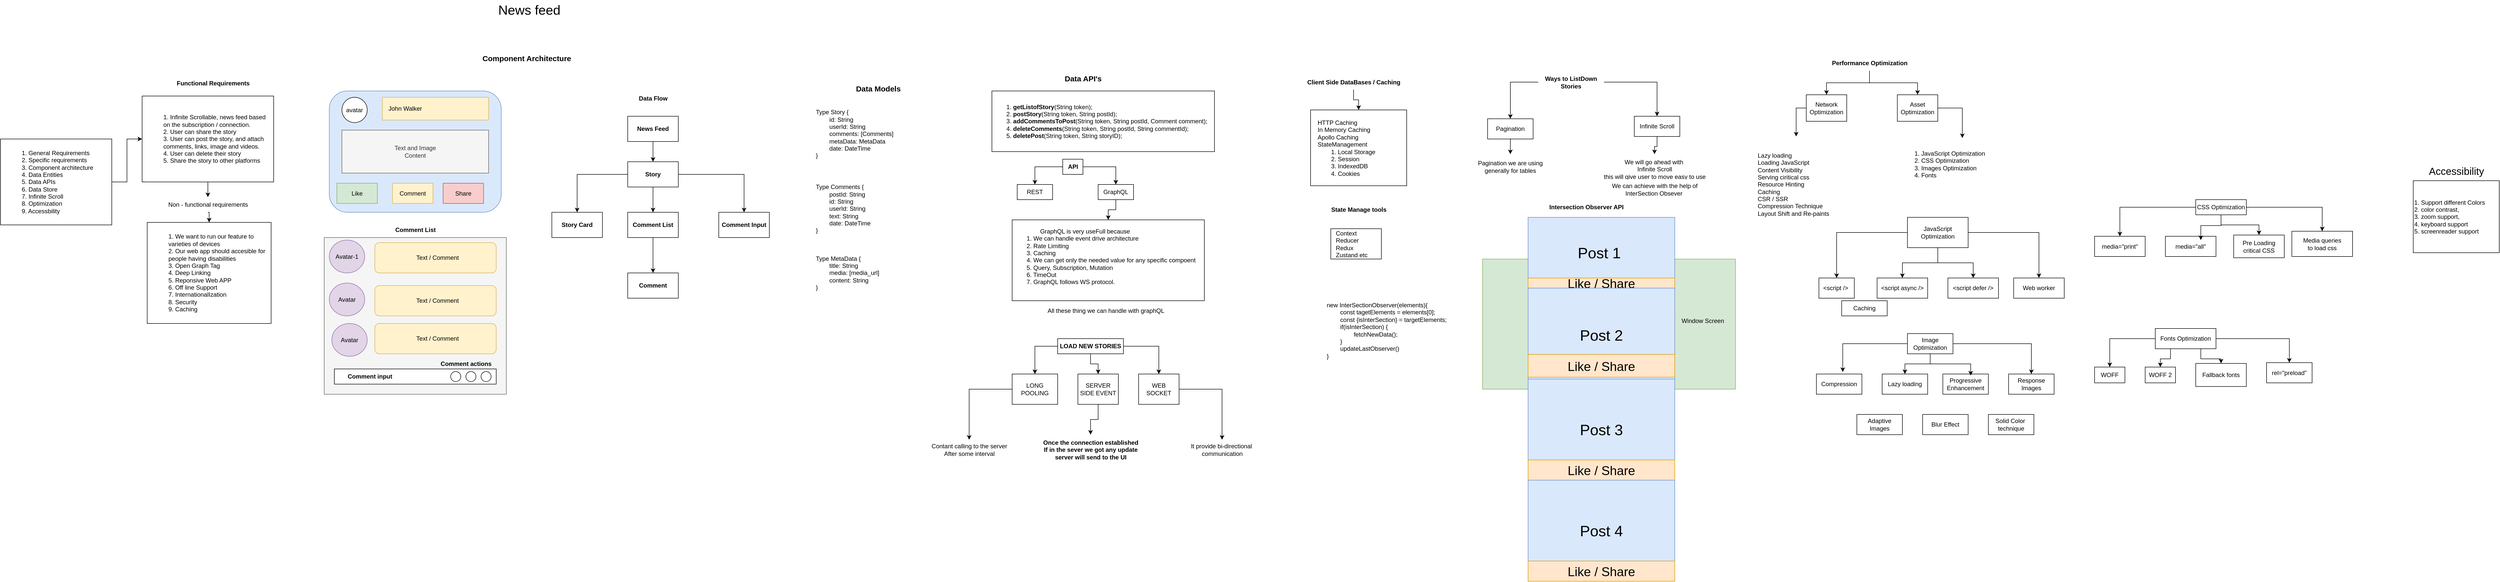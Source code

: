 <mxfile version="26.0.16">
  <diagram name="Page-1" id="7znSlUF-rKm3NwCapoyL">
    <mxGraphModel dx="2170" dy="1396" grid="1" gridSize="10" guides="1" tooltips="1" connect="1" arrows="1" fold="1" page="1" pageScale="1" pageWidth="850" pageHeight="1100" math="0" shadow="0">
      <root>
        <mxCell id="0" />
        <mxCell id="1" parent="0" />
        <mxCell id="zerenaBr5MuE9G5FP-Lp-60" style="edgeStyle=orthogonalEdgeStyle;rounded=0;orthogonalLoop=1;jettySize=auto;html=1;exitX=1;exitY=0.5;exitDx=0;exitDy=0;entryX=0;entryY=0.5;entryDx=0;entryDy=0;" parent="1" source="zerenaBr5MuE9G5FP-Lp-58" target="zerenaBr5MuE9G5FP-Lp-59" edge="1">
          <mxGeometry relative="1" as="geometry" />
        </mxCell>
        <mxCell id="zerenaBr5MuE9G5FP-Lp-58" value="1. General Requirements&lt;div&gt;2. Specific requirements&lt;/div&gt;&lt;div&gt;3. Component architecture&lt;/div&gt;&lt;div&gt;4. Data Entities&lt;/div&gt;&lt;div&gt;5. Data APIs&lt;/div&gt;&lt;div&gt;6. Data Store&lt;/div&gt;&lt;div&gt;7. Infinite Scroll&lt;/div&gt;&lt;div&gt;8. Optimization&lt;/div&gt;&lt;div&gt;9. Accessbility&lt;/div&gt;" style="whiteSpace=wrap;html=1;align=left;spacingLeft=40;" parent="1" vertex="1">
          <mxGeometry x="160" y="285" width="220" height="170" as="geometry" />
        </mxCell>
        <mxCell id="zerenaBr5MuE9G5FP-Lp-68" style="edgeStyle=orthogonalEdgeStyle;rounded=0;orthogonalLoop=1;jettySize=auto;html=1;exitX=0.5;exitY=1;exitDx=0;exitDy=0;entryX=0.5;entryY=0;entryDx=0;entryDy=0;" parent="1" source="zerenaBr5MuE9G5FP-Lp-66" target="zerenaBr5MuE9G5FP-Lp-67" edge="1">
          <mxGeometry relative="1" as="geometry" />
        </mxCell>
        <mxCell id="zerenaBr5MuE9G5FP-Lp-59" value="1. Infinite Scrollable, news feed based on the subscription / connection.&lt;div&gt;2. User can share the story&lt;/div&gt;&lt;div&gt;3. User can post the story, and attach comments, links, image and videos.&lt;/div&gt;&lt;div&gt;4. User can delete their story&amp;nbsp;&lt;/div&gt;&lt;div&gt;5. Share the story to other platforms&lt;/div&gt;" style="whiteSpace=wrap;html=1;align=left;spacingLeft=40;" parent="1" vertex="1">
          <mxGeometry x="440" y="200" width="260" height="170" as="geometry" />
        </mxCell>
        <mxCell id="zerenaBr5MuE9G5FP-Lp-65" value="&lt;b&gt;Functional Requirements&lt;/b&gt;" style="text;html=1;align=center;verticalAlign=middle;resizable=0;points=[];autosize=1;strokeColor=none;fillColor=none;strokeWidth=1;" parent="1" vertex="1">
          <mxGeometry x="495" y="160" width="170" height="30" as="geometry" />
        </mxCell>
        <mxCell id="zerenaBr5MuE9G5FP-Lp-67" value="1. We want to run our feature to varieties of devices&lt;div&gt;2. Our web app should accesible for people having disabilities&lt;/div&gt;&lt;div&gt;3. Open Graph Tag&lt;/div&gt;&lt;div&gt;4. Deep Linking&lt;/div&gt;&lt;div&gt;5. Reponsive Web APP&lt;/div&gt;&lt;div&gt;6. Off line Support&lt;/div&gt;&lt;div&gt;7. InternationalIzation&lt;/div&gt;&lt;div&gt;8. Security&lt;/div&gt;&lt;div&gt;9. Caching&lt;/div&gt;" style="whiteSpace=wrap;html=1;align=left;spacingLeft=40;" parent="1" vertex="1">
          <mxGeometry x="450" y="450" width="245" height="200" as="geometry" />
        </mxCell>
        <mxCell id="zerenaBr5MuE9G5FP-Lp-69" value="" style="edgeStyle=orthogonalEdgeStyle;rounded=0;orthogonalLoop=1;jettySize=auto;html=1;exitX=0.5;exitY=1;exitDx=0;exitDy=0;entryX=0.5;entryY=0;entryDx=0;entryDy=0;" parent="1" source="zerenaBr5MuE9G5FP-Lp-59" target="zerenaBr5MuE9G5FP-Lp-66" edge="1">
          <mxGeometry relative="1" as="geometry">
            <mxPoint x="570" y="370" as="sourcePoint" />
            <mxPoint x="570" y="450" as="targetPoint" />
          </mxGeometry>
        </mxCell>
        <mxCell id="zerenaBr5MuE9G5FP-Lp-66" value="Non - functional requirements" style="text;html=1;align=center;verticalAlign=middle;resizable=0;points=[];autosize=1;strokeColor=none;fillColor=none;" parent="1" vertex="1">
          <mxGeometry x="480" y="400" width="180" height="30" as="geometry" />
        </mxCell>
        <mxCell id="zerenaBr5MuE9G5FP-Lp-92" value="" style="whiteSpace=wrap;html=1;fillColor=#dae8fc;strokeColor=#6c8ebf;rounded=1;" parent="1" vertex="1">
          <mxGeometry x="810" y="190" width="340" height="240" as="geometry" />
        </mxCell>
        <mxCell id="zerenaBr5MuE9G5FP-Lp-93" value="&amp;nbsp; &amp;nbsp;John Walker" style="rounded=0;whiteSpace=wrap;html=1;align=left;fillColor=#fff2cc;strokeColor=#d6b656;" parent="1" vertex="1">
          <mxGeometry x="915" y="202.5" width="210" height="45" as="geometry" />
        </mxCell>
        <mxCell id="zerenaBr5MuE9G5FP-Lp-94" value="avatar" style="ellipse;whiteSpace=wrap;html=1;" parent="1" vertex="1">
          <mxGeometry x="835" y="202.5" width="50" height="50" as="geometry" />
        </mxCell>
        <mxCell id="zerenaBr5MuE9G5FP-Lp-95" value="Text and Image&lt;div&gt;Content&lt;/div&gt;" style="whiteSpace=wrap;html=1;fillColor=#f5f5f5;fontColor=#333333;strokeColor=#666666;" parent="1" vertex="1">
          <mxGeometry x="835" y="267.5" width="290" height="85" as="geometry" />
        </mxCell>
        <mxCell id="zerenaBr5MuE9G5FP-Lp-96" value="Like" style="whiteSpace=wrap;html=1;fillColor=#d5e8d4;strokeColor=#82b366;" parent="1" vertex="1">
          <mxGeometry x="825" y="372.5" width="80" height="40" as="geometry" />
        </mxCell>
        <mxCell id="zerenaBr5MuE9G5FP-Lp-97" value="Comment" style="whiteSpace=wrap;html=1;fillColor=#fff2cc;strokeColor=#d6b656;" parent="1" vertex="1">
          <mxGeometry x="935" y="372.5" width="80" height="40" as="geometry" />
        </mxCell>
        <mxCell id="zerenaBr5MuE9G5FP-Lp-98" value="Share" style="whiteSpace=wrap;html=1;fillColor=#f8cecc;strokeColor=#b85450;" parent="1" vertex="1">
          <mxGeometry x="1035" y="372.5" width="80" height="40" as="geometry" />
        </mxCell>
        <mxCell id="zerenaBr5MuE9G5FP-Lp-114" value="" style="whiteSpace=wrap;html=1;fillColor=#f5f5f5;fontColor=#333333;strokeColor=#666666;" parent="1" vertex="1">
          <mxGeometry x="800" y="480" width="360" height="310" as="geometry" />
        </mxCell>
        <mxCell id="zerenaBr5MuE9G5FP-Lp-115" value="&lt;span style=&quot;white-space: pre;&quot;&gt;&#x9;&lt;/span&gt;&lt;span style=&quot;white-space: pre;&quot;&gt;&#x9;&lt;/span&gt;&lt;span style=&quot;white-space: pre;&quot;&gt;&#x9;&lt;/span&gt;Text / Comment" style="whiteSpace=wrap;html=1;rounded=1;align=left;fillColor=#fff2cc;strokeColor=#d6b656;" parent="1" vertex="1">
          <mxGeometry x="900" y="490" width="240" height="60" as="geometry" />
        </mxCell>
        <mxCell id="zerenaBr5MuE9G5FP-Lp-116" value="Avatar-1" style="ellipse;whiteSpace=wrap;html=1;fillColor=#e1d5e7;strokeColor=#9673a6;" parent="1" vertex="1">
          <mxGeometry x="810" y="485" width="70" height="65" as="geometry" />
        </mxCell>
        <mxCell id="zerenaBr5MuE9G5FP-Lp-117" value="&lt;span style=&quot;white-space: pre;&quot;&gt;&#x9;&lt;/span&gt;&lt;span style=&quot;white-space: pre;&quot;&gt;&#x9;&lt;/span&gt;&lt;span style=&quot;white-space: pre;&quot;&gt;&#x9;&lt;/span&gt;Text / Comment" style="whiteSpace=wrap;html=1;rounded=1;align=left;fillColor=#fff2cc;strokeColor=#d6b656;" parent="1" vertex="1">
          <mxGeometry x="900" y="575" width="240" height="60" as="geometry" />
        </mxCell>
        <mxCell id="zerenaBr5MuE9G5FP-Lp-118" value="Avatar" style="ellipse;whiteSpace=wrap;html=1;fillColor=#e1d5e7;strokeColor=#9673a6;" parent="1" vertex="1">
          <mxGeometry x="810" y="570" width="70" height="65" as="geometry" />
        </mxCell>
        <mxCell id="zerenaBr5MuE9G5FP-Lp-119" value="&lt;span style=&quot;white-space: pre;&quot;&gt;&#x9;&lt;/span&gt;&lt;span style=&quot;white-space: pre;&quot;&gt;&#x9;&lt;/span&gt;&lt;span style=&quot;white-space: pre;&quot;&gt;&#x9;&lt;/span&gt;Text / Comment" style="whiteSpace=wrap;html=1;rounded=1;align=left;fillColor=#fff2cc;strokeColor=#d6b656;" parent="1" vertex="1">
          <mxGeometry x="900" y="650" width="240" height="60" as="geometry" />
        </mxCell>
        <mxCell id="zerenaBr5MuE9G5FP-Lp-120" value="Avatar" style="ellipse;whiteSpace=wrap;html=1;fillColor=#e1d5e7;strokeColor=#9673a6;" parent="1" vertex="1">
          <mxGeometry x="815" y="650" width="70" height="65" as="geometry" />
        </mxCell>
        <mxCell id="zerenaBr5MuE9G5FP-Lp-121" value="&lt;b&gt;Comment List&lt;/b&gt;" style="text;html=1;align=center;verticalAlign=middle;resizable=0;points=[];autosize=1;strokeColor=none;fillColor=none;" parent="1" vertex="1">
          <mxGeometry x="930" y="450" width="100" height="30" as="geometry" />
        </mxCell>
        <mxCell id="zerenaBr5MuE9G5FP-Lp-130" value="" style="whiteSpace=wrap;html=1;" parent="1" vertex="1">
          <mxGeometry x="820" y="740" width="320" height="30" as="geometry" />
        </mxCell>
        <mxCell id="zerenaBr5MuE9G5FP-Lp-131" value="&lt;b&gt;Comment input&lt;/b&gt;" style="text;html=1;align=center;verticalAlign=middle;resizable=0;points=[];autosize=1;strokeColor=none;fillColor=none;" parent="1" vertex="1">
          <mxGeometry x="835" y="740" width="110" height="30" as="geometry" />
        </mxCell>
        <mxCell id="zerenaBr5MuE9G5FP-Lp-132" value="" style="ellipse;whiteSpace=wrap;html=1;" parent="1" vertex="1">
          <mxGeometry x="1050" y="745" width="20" height="20" as="geometry" />
        </mxCell>
        <mxCell id="zerenaBr5MuE9G5FP-Lp-135" value="" style="ellipse;whiteSpace=wrap;html=1;" parent="1" vertex="1">
          <mxGeometry x="1080" y="745" width="20" height="20" as="geometry" />
        </mxCell>
        <mxCell id="zerenaBr5MuE9G5FP-Lp-136" value="" style="ellipse;whiteSpace=wrap;html=1;" parent="1" vertex="1">
          <mxGeometry x="1110" y="745" width="20" height="20" as="geometry" />
        </mxCell>
        <mxCell id="zerenaBr5MuE9G5FP-Lp-137" value="&lt;b&gt;Comment actions&lt;/b&gt;" style="text;html=1;align=center;verticalAlign=middle;resizable=0;points=[];autosize=1;strokeColor=none;fillColor=none;" parent="1" vertex="1">
          <mxGeometry x="1020" y="715" width="120" height="30" as="geometry" />
        </mxCell>
        <mxCell id="zerenaBr5MuE9G5FP-Lp-156" style="edgeStyle=orthogonalEdgeStyle;rounded=0;orthogonalLoop=1;jettySize=auto;html=1;exitX=0.5;exitY=1;exitDx=0;exitDy=0;" parent="1" source="zerenaBr5MuE9G5FP-Lp-150" target="zerenaBr5MuE9G5FP-Lp-151" edge="1">
          <mxGeometry relative="1" as="geometry" />
        </mxCell>
        <mxCell id="zerenaBr5MuE9G5FP-Lp-150" value="&lt;b&gt;News Feed&lt;/b&gt;" style="whiteSpace=wrap;html=1;" parent="1" vertex="1">
          <mxGeometry x="1400" y="240" width="100" height="50" as="geometry" />
        </mxCell>
        <mxCell id="zerenaBr5MuE9G5FP-Lp-157" style="edgeStyle=orthogonalEdgeStyle;rounded=0;orthogonalLoop=1;jettySize=auto;html=1;exitX=0.5;exitY=1;exitDx=0;exitDy=0;" parent="1" source="zerenaBr5MuE9G5FP-Lp-151" target="zerenaBr5MuE9G5FP-Lp-153" edge="1">
          <mxGeometry relative="1" as="geometry" />
        </mxCell>
        <mxCell id="zerenaBr5MuE9G5FP-Lp-159" style="edgeStyle=orthogonalEdgeStyle;rounded=0;orthogonalLoop=1;jettySize=auto;html=1;exitX=0;exitY=0.5;exitDx=0;exitDy=0;entryX=0.5;entryY=0;entryDx=0;entryDy=0;" parent="1" source="zerenaBr5MuE9G5FP-Lp-151" target="zerenaBr5MuE9G5FP-Lp-152" edge="1">
          <mxGeometry relative="1" as="geometry" />
        </mxCell>
        <mxCell id="zerenaBr5MuE9G5FP-Lp-160" style="edgeStyle=orthogonalEdgeStyle;rounded=0;orthogonalLoop=1;jettySize=auto;html=1;exitX=1;exitY=0.5;exitDx=0;exitDy=0;entryX=0.5;entryY=0;entryDx=0;entryDy=0;" parent="1" source="zerenaBr5MuE9G5FP-Lp-151" target="zerenaBr5MuE9G5FP-Lp-154" edge="1">
          <mxGeometry relative="1" as="geometry" />
        </mxCell>
        <mxCell id="zerenaBr5MuE9G5FP-Lp-151" value="&lt;b&gt;Story&lt;/b&gt;" style="whiteSpace=wrap;html=1;" parent="1" vertex="1">
          <mxGeometry x="1400" y="330" width="100" height="50" as="geometry" />
        </mxCell>
        <mxCell id="zerenaBr5MuE9G5FP-Lp-152" value="&lt;b&gt;Story Card&lt;/b&gt;" style="whiteSpace=wrap;html=1;" parent="1" vertex="1">
          <mxGeometry x="1250" y="430" width="100" height="50" as="geometry" />
        </mxCell>
        <mxCell id="zerenaBr5MuE9G5FP-Lp-158" style="edgeStyle=orthogonalEdgeStyle;rounded=0;orthogonalLoop=1;jettySize=auto;html=1;exitX=0.5;exitY=1;exitDx=0;exitDy=0;entryX=0.5;entryY=0;entryDx=0;entryDy=0;" parent="1" source="zerenaBr5MuE9G5FP-Lp-153" target="zerenaBr5MuE9G5FP-Lp-155" edge="1">
          <mxGeometry relative="1" as="geometry" />
        </mxCell>
        <mxCell id="zerenaBr5MuE9G5FP-Lp-153" value="&lt;b&gt;Comment List&lt;/b&gt;" style="whiteSpace=wrap;html=1;" parent="1" vertex="1">
          <mxGeometry x="1400" y="430" width="100" height="50" as="geometry" />
        </mxCell>
        <mxCell id="zerenaBr5MuE9G5FP-Lp-154" value="&lt;b&gt;Comment Input&lt;/b&gt;" style="whiteSpace=wrap;html=1;" parent="1" vertex="1">
          <mxGeometry x="1580" y="430" width="100" height="50" as="geometry" />
        </mxCell>
        <mxCell id="zerenaBr5MuE9G5FP-Lp-155" value="&lt;b&gt;Comment&lt;/b&gt;" style="whiteSpace=wrap;html=1;" parent="1" vertex="1">
          <mxGeometry x="1400" y="550" width="100" height="50" as="geometry" />
        </mxCell>
        <mxCell id="zerenaBr5MuE9G5FP-Lp-195" value="Type Story {&lt;div&gt;&lt;span style=&quot;white-space: pre;&quot;&gt;&#x9;&lt;/span&gt;id: String&lt;/div&gt;&lt;div&gt;&lt;span style=&quot;white-space: pre;&quot;&gt;&#x9;&lt;/span&gt;userId: String&lt;br&gt;&lt;/div&gt;&lt;div&gt;&lt;span style=&quot;white-space: pre;&quot;&gt;&#x9;&lt;/span&gt;comments: [Comments]&lt;/div&gt;&lt;div&gt;&lt;span style=&quot;white-space: pre;&quot;&gt;&#x9;&lt;/span&gt;metaData: MetaData&lt;/div&gt;&lt;div&gt;&lt;span style=&quot;white-space: pre;&quot;&gt;&#x9;&lt;/span&gt;date: DateTime&lt;br&gt;&lt;/div&gt;&lt;div&gt;}&lt;/div&gt;" style="text;html=1;align=left;verticalAlign=middle;resizable=0;points=[];autosize=1;strokeColor=none;fillColor=default;" parent="1" vertex="1">
          <mxGeometry x="1770" y="220" width="180" height="110" as="geometry" />
        </mxCell>
        <mxCell id="zerenaBr5MuE9G5FP-Lp-196" value="Type Comments {&lt;div&gt;&lt;span style=&quot;white-space: pre;&quot;&gt;&#x9;&lt;/span&gt;postId: String&lt;br&gt;&lt;div&gt;&lt;span style=&quot;white-space: pre;&quot;&gt;&#x9;&lt;/span&gt;id: String&lt;/div&gt;&lt;div&gt;&lt;span style=&quot;white-space: pre;&quot;&gt;&#x9;&lt;/span&gt;userId: String&lt;br&gt;&lt;/div&gt;&lt;div&gt;&lt;span style=&quot;white-space: pre;&quot;&gt;&#x9;&lt;/span&gt;text: String&lt;/div&gt;&lt;div&gt;&lt;span style=&quot;background-color: transparent; color: light-dark(rgb(0, 0, 0), rgb(255, 255, 255));&quot;&gt;&lt;span style=&quot;white-space: pre;&quot;&gt;&#x9;&lt;/span&gt;date: DateTime&lt;br&gt;&lt;/span&gt;&lt;/div&gt;&lt;div&gt;&lt;span style=&quot;background-color: transparent; color: light-dark(rgb(0, 0, 0), rgb(255, 255, 255));&quot;&gt;}&lt;/span&gt;&lt;/div&gt;&lt;/div&gt;" style="text;html=1;align=left;verticalAlign=middle;resizable=0;points=[];autosize=1;strokeColor=none;fillColor=default;" parent="1" vertex="1">
          <mxGeometry x="1770" y="367.5" width="130" height="110" as="geometry" />
        </mxCell>
        <mxCell id="zerenaBr5MuE9G5FP-Lp-197" value="Type MetaData {&lt;div&gt;&lt;span style=&quot;white-space: pre;&quot;&gt;&#x9;&lt;/span&gt;title: String&lt;/div&gt;&lt;div&gt;&lt;span style=&quot;white-space: pre;&quot;&gt;&#x9;&lt;/span&gt;media: [media_url]&lt;br&gt;&lt;/div&gt;&lt;div&gt;&lt;span style=&quot;white-space: pre;&quot;&gt;&#x9;&lt;/span&gt;content: String&lt;br&gt;&lt;/div&gt;&lt;div&gt;}&lt;/div&gt;" style="text;html=1;align=left;verticalAlign=middle;resizable=0;points=[];autosize=1;strokeColor=none;fillColor=default;" parent="1" vertex="1">
          <mxGeometry x="1770" y="505" width="150" height="90" as="geometry" />
        </mxCell>
        <mxCell id="zerenaBr5MuE9G5FP-Lp-203" value="&lt;b&gt;&lt;font style=&quot;font-size: 15px;&quot;&gt;Data Models&lt;/font&gt;&lt;/b&gt;" style="text;html=1;align=center;verticalAlign=middle;resizable=0;points=[];autosize=1;strokeColor=none;fillColor=none;" parent="1" vertex="1">
          <mxGeometry x="1840" y="170" width="110" height="30" as="geometry" />
        </mxCell>
        <mxCell id="zerenaBr5MuE9G5FP-Lp-204" value="&lt;b&gt;&lt;font style=&quot;font-size: 15px;&quot;&gt;Component Architecture&lt;/font&gt;&lt;/b&gt;" style="text;html=1;align=center;verticalAlign=middle;resizable=0;points=[];autosize=1;strokeColor=none;fillColor=none;" parent="1" vertex="1">
          <mxGeometry x="1100" y="110" width="200" height="30" as="geometry" />
        </mxCell>
        <mxCell id="zerenaBr5MuE9G5FP-Lp-205" value="&lt;b&gt;&lt;font style=&quot;font-size: 15px;&quot;&gt;Data API&#39;s&lt;/font&gt;&lt;/b&gt;" style="text;html=1;align=center;verticalAlign=middle;resizable=0;points=[];autosize=1;strokeColor=none;fillColor=none;" parent="1" vertex="1">
          <mxGeometry x="2250" y="150" width="100" height="30" as="geometry" />
        </mxCell>
        <mxCell id="zerenaBr5MuE9G5FP-Lp-206" value="&lt;span style=&quot;white-space: pre;&quot;&gt;&#x9;&lt;/span&gt;1. &lt;b&gt;getListofStory&lt;/b&gt;(String token);&lt;div&gt;&lt;span style=&quot;white-space: pre;&quot;&gt;&#x9;&lt;/span&gt;2. &lt;b&gt;postStory&lt;/b&gt;(String token, String postId);&lt;/div&gt;&lt;div&gt;&lt;span style=&quot;white-space: pre;&quot;&gt;&#x9;&lt;/span&gt;3. &lt;b&gt;addCommentsToPost&lt;/b&gt;(String token, String postId, Comment comment);&lt;/div&gt;&lt;div&gt;&lt;span style=&quot;white-space: pre;&quot;&gt;&#x9;&lt;/span&gt;4. &lt;b&gt;deleteComments&lt;/b&gt;(String token, String postId, String commentId);&lt;br&gt;&lt;/div&gt;&lt;div&gt;&lt;span style=&quot;white-space: pre;&quot;&gt;&#x9;&lt;/span&gt;5. &lt;b&gt;deletePost&lt;/b&gt;(String token, String storyID);&lt;/div&gt;" style="whiteSpace=wrap;html=1;align=left;" parent="1" vertex="1">
          <mxGeometry x="2120" y="190" width="440" height="120" as="geometry" />
        </mxCell>
        <mxCell id="zerenaBr5MuE9G5FP-Lp-212" style="edgeStyle=orthogonalEdgeStyle;rounded=0;orthogonalLoop=1;jettySize=auto;html=1;entryX=0.5;entryY=0;entryDx=0;entryDy=0;" parent="1" source="zerenaBr5MuE9G5FP-Lp-208" target="zerenaBr5MuE9G5FP-Lp-210" edge="1">
          <mxGeometry relative="1" as="geometry" />
        </mxCell>
        <mxCell id="zerenaBr5MuE9G5FP-Lp-213" style="edgeStyle=orthogonalEdgeStyle;rounded=0;orthogonalLoop=1;jettySize=auto;html=1;entryX=0.5;entryY=0;entryDx=0;entryDy=0;" parent="1" source="zerenaBr5MuE9G5FP-Lp-208" target="zerenaBr5MuE9G5FP-Lp-211" edge="1">
          <mxGeometry relative="1" as="geometry" />
        </mxCell>
        <mxCell id="zerenaBr5MuE9G5FP-Lp-208" value="&lt;b&gt;API&lt;/b&gt;" style="text;html=1;align=center;verticalAlign=middle;resizable=0;points=[];autosize=1;strokeColor=default;fillColor=none;" parent="1" vertex="1">
          <mxGeometry x="2260" y="325" width="40" height="30" as="geometry" />
        </mxCell>
        <mxCell id="zerenaBr5MuE9G5FP-Lp-210" value="REST" style="whiteSpace=wrap;html=1;" parent="1" vertex="1">
          <mxGeometry x="2170" y="375" width="70" height="30" as="geometry" />
        </mxCell>
        <mxCell id="zerenaBr5MuE9G5FP-Lp-215" style="edgeStyle=orthogonalEdgeStyle;rounded=0;orthogonalLoop=1;jettySize=auto;html=1;exitX=0.5;exitY=1;exitDx=0;exitDy=0;" parent="1" source="zerenaBr5MuE9G5FP-Lp-211" target="zerenaBr5MuE9G5FP-Lp-214" edge="1">
          <mxGeometry relative="1" as="geometry" />
        </mxCell>
        <mxCell id="zerenaBr5MuE9G5FP-Lp-211" value="GraphQL" style="whiteSpace=wrap;html=1;" parent="1" vertex="1">
          <mxGeometry x="2330" y="375" width="70" height="30" as="geometry" />
        </mxCell>
        <mxCell id="zerenaBr5MuE9G5FP-Lp-214" value="&lt;span style=&quot;white-space: pre;&quot;&gt;&#x9;&lt;/span&gt;&lt;span style=&quot;white-space: pre;&quot;&gt;&#x9;&lt;/span&gt;GraphQL is very useFull because&lt;div&gt;&lt;span style=&quot;white-space: pre;&quot;&gt;&#x9;&lt;/span&gt;1. We can handle event drive architecture&lt;/div&gt;&lt;div&gt;&lt;span style=&quot;white-space: pre;&quot;&gt;&#x9;&lt;/span&gt;2. Rate Limiting&lt;/div&gt;&lt;div&gt;&lt;span style=&quot;white-space: pre;&quot;&gt;&#x9;&lt;/span&gt;3. Caching&lt;/div&gt;&lt;div&gt;&lt;span style=&quot;white-space: pre;&quot;&gt;&#x9;&lt;/span&gt;4. We can get only the needed value for any specific compoent&lt;br&gt;&lt;/div&gt;&lt;div&gt;&lt;span style=&quot;white-space: pre;&quot;&gt;&#x9;&lt;/span&gt;5. Query, Subscription, Mutation&lt;br&gt;&lt;/div&gt;&lt;div&gt;&lt;span style=&quot;white-space: pre;&quot;&gt;&#x9;&lt;/span&gt;6. TimeOut&lt;/div&gt;&lt;div&gt;&lt;span style=&quot;white-space: pre;&quot;&gt;&#x9;&lt;/span&gt;7. GraphQL follows WS protocol.&lt;br&gt;&lt;/div&gt;&lt;div&gt;&lt;br&gt;&lt;/div&gt;" style="whiteSpace=wrap;html=1;align=left;" parent="1" vertex="1">
          <mxGeometry x="2160" y="445" width="380" height="160" as="geometry" />
        </mxCell>
        <mxCell id="zerenaBr5MuE9G5FP-Lp-216" value="All these thing we can handle with graphQL" style="text;html=1;align=center;verticalAlign=middle;resizable=0;points=[];autosize=1;strokeColor=none;fillColor=none;" parent="1" vertex="1">
          <mxGeometry x="2220" y="610" width="250" height="30" as="geometry" />
        </mxCell>
        <mxCell id="zerenaBr5MuE9G5FP-Lp-250" value="&lt;font style=&quot;font-size: 26px;&quot;&gt;News feed&lt;/font&gt;" style="text;html=1;align=center;verticalAlign=middle;resizable=0;points=[];autosize=1;strokeColor=none;fillColor=none;" parent="1" vertex="1">
          <mxGeometry x="1130" y="10" width="150" height="40" as="geometry" />
        </mxCell>
        <mxCell id="zerenaBr5MuE9G5FP-Lp-274" style="edgeStyle=orthogonalEdgeStyle;rounded=0;orthogonalLoop=1;jettySize=auto;html=1;entryX=0.5;entryY=0;entryDx=0;entryDy=0;" parent="1" source="zerenaBr5MuE9G5FP-Lp-272" target="zerenaBr5MuE9G5FP-Lp-273" edge="1">
          <mxGeometry relative="1" as="geometry" />
        </mxCell>
        <mxCell id="zerenaBr5MuE9G5FP-Lp-272" value="&lt;b&gt;Client Side DataBases / Caching&lt;/b&gt;" style="text;html=1;align=center;verticalAlign=middle;resizable=0;points=[];autosize=1;strokeColor=none;fillColor=none;" parent="1" vertex="1">
          <mxGeometry x="2730" y="157.5" width="210" height="30" as="geometry" />
        </mxCell>
        <mxCell id="zerenaBr5MuE9G5FP-Lp-273" value="HTTP Caching&lt;div&gt;In Memory Caching&lt;/div&gt;&lt;div&gt;Apollo Caching&lt;/div&gt;&lt;div&gt;StateManagement&lt;/div&gt;&lt;div&gt;&lt;span style=&quot;white-space: pre;&quot;&gt;&#x9;&lt;/span&gt;1. Local Storage&lt;br&gt;&lt;/div&gt;&lt;div&gt;&lt;span style=&quot;white-space: pre;&quot;&gt;&#x9;&lt;/span&gt;2. Session&lt;br&gt;&lt;/div&gt;&lt;div&gt;&lt;span style=&quot;white-space: pre;&quot;&gt;&#x9;&lt;/span&gt;3. IndexedDB&lt;br&gt;&lt;/div&gt;&lt;div&gt;&lt;span style=&quot;white-space: pre;&quot;&gt;&#x9;&lt;/span&gt;4. Cookies&lt;br&gt;&lt;/div&gt;" style="whiteSpace=wrap;html=1;align=left;spacingLeft=12;" parent="1" vertex="1">
          <mxGeometry x="2750" y="227.5" width="190" height="150" as="geometry" />
        </mxCell>
        <mxCell id="zerenaBr5MuE9G5FP-Lp-276" value="&lt;span style=&quot;text-wrap-mode: wrap;&quot;&gt;&lt;b&gt;State Manage tools&lt;/b&gt;&lt;/span&gt;" style="text;html=1;align=center;verticalAlign=middle;resizable=0;points=[];autosize=1;strokeColor=none;fillColor=none;" parent="1" vertex="1">
          <mxGeometry x="2780" y="410" width="130" height="30" as="geometry" />
        </mxCell>
        <mxCell id="zerenaBr5MuE9G5FP-Lp-278" value="Context&lt;div&gt;Reducer&lt;/div&gt;&lt;div&gt;Redux&lt;/div&gt;&lt;div&gt;Zustand etc&lt;/div&gt;" style="whiteSpace=wrap;html=1;align=left;spacingLeft=8;" parent="1" vertex="1">
          <mxGeometry x="2790" y="462.5" width="100" height="60" as="geometry" />
        </mxCell>
        <mxCell id="zerenaBr5MuE9G5FP-Lp-288" style="edgeStyle=orthogonalEdgeStyle;rounded=0;orthogonalLoop=1;jettySize=auto;html=1;exitX=0;exitY=0.5;exitDx=0;exitDy=0;fontFamily=Helvetica;fontSize=12;fontColor=default;" parent="1" source="zerenaBr5MuE9G5FP-Lp-284" target="zerenaBr5MuE9G5FP-Lp-285" edge="1">
          <mxGeometry relative="1" as="geometry" />
        </mxCell>
        <mxCell id="zerenaBr5MuE9G5FP-Lp-289" style="edgeStyle=orthogonalEdgeStyle;rounded=0;orthogonalLoop=1;jettySize=auto;html=1;exitX=0.5;exitY=1;exitDx=0;exitDy=0;entryX=0.5;entryY=0;entryDx=0;entryDy=0;fontFamily=Helvetica;fontSize=12;fontColor=default;" parent="1" source="zerenaBr5MuE9G5FP-Lp-284" target="zerenaBr5MuE9G5FP-Lp-286" edge="1">
          <mxGeometry relative="1" as="geometry" />
        </mxCell>
        <mxCell id="zerenaBr5MuE9G5FP-Lp-290" style="edgeStyle=orthogonalEdgeStyle;rounded=0;orthogonalLoop=1;jettySize=auto;html=1;exitX=1;exitY=0.5;exitDx=0;exitDy=0;fontFamily=Helvetica;fontSize=12;fontColor=default;" parent="1" source="zerenaBr5MuE9G5FP-Lp-284" target="zerenaBr5MuE9G5FP-Lp-287" edge="1">
          <mxGeometry relative="1" as="geometry" />
        </mxCell>
        <mxCell id="zerenaBr5MuE9G5FP-Lp-284" value="&lt;b&gt;LOAD NEW STORIES&lt;/b&gt;" style="text;html=1;align=center;verticalAlign=middle;whiteSpace=wrap;rounded=0;fontFamily=Helvetica;fontSize=12;fontColor=default;strokeColor=default;" parent="1" vertex="1">
          <mxGeometry x="2250" y="680" width="130" height="30" as="geometry" />
        </mxCell>
        <mxCell id="zerenaBr5MuE9G5FP-Lp-294" style="edgeStyle=orthogonalEdgeStyle;rounded=0;orthogonalLoop=1;jettySize=auto;html=1;exitX=0;exitY=0.5;exitDx=0;exitDy=0;fontFamily=Helvetica;fontSize=12;fontColor=default;" parent="1" source="zerenaBr5MuE9G5FP-Lp-285" target="zerenaBr5MuE9G5FP-Lp-291" edge="1">
          <mxGeometry relative="1" as="geometry" />
        </mxCell>
        <mxCell id="zerenaBr5MuE9G5FP-Lp-285" value="LONG POOLING" style="whiteSpace=wrap;html=1;rounded=0;align=center;verticalAlign=middle;fontFamily=Helvetica;fontSize=12;fontColor=default;fillColor=default;gradientColor=none;" parent="1" vertex="1">
          <mxGeometry x="2160" y="750" width="90" height="60" as="geometry" />
        </mxCell>
        <mxCell id="zerenaBr5MuE9G5FP-Lp-295" style="edgeStyle=orthogonalEdgeStyle;rounded=0;orthogonalLoop=1;jettySize=auto;html=1;exitX=0.5;exitY=1;exitDx=0;exitDy=0;fontFamily=Helvetica;fontSize=12;fontColor=default;" parent="1" source="zerenaBr5MuE9G5FP-Lp-286" target="zerenaBr5MuE9G5FP-Lp-293" edge="1">
          <mxGeometry relative="1" as="geometry" />
        </mxCell>
        <mxCell id="zerenaBr5MuE9G5FP-Lp-286" value="SERVER SIDE EVENT" style="whiteSpace=wrap;html=1;rounded=0;align=center;verticalAlign=middle;fontFamily=Helvetica;fontSize=12;fontColor=default;fillColor=default;gradientColor=none;" parent="1" vertex="1">
          <mxGeometry x="2290" y="750" width="80" height="60" as="geometry" />
        </mxCell>
        <mxCell id="zerenaBr5MuE9G5FP-Lp-296" style="edgeStyle=orthogonalEdgeStyle;rounded=0;orthogonalLoop=1;jettySize=auto;html=1;exitX=1;exitY=0.5;exitDx=0;exitDy=0;fontFamily=Helvetica;fontSize=12;fontColor=default;" parent="1" source="zerenaBr5MuE9G5FP-Lp-287" target="zerenaBr5MuE9G5FP-Lp-292" edge="1">
          <mxGeometry relative="1" as="geometry" />
        </mxCell>
        <mxCell id="zerenaBr5MuE9G5FP-Lp-287" value="WEB SOCKET" style="whiteSpace=wrap;html=1;rounded=0;align=center;verticalAlign=middle;fontFamily=Helvetica;fontSize=12;fontColor=default;fillColor=default;gradientColor=none;" parent="1" vertex="1">
          <mxGeometry x="2410" y="750" width="80" height="60" as="geometry" />
        </mxCell>
        <mxCell id="zerenaBr5MuE9G5FP-Lp-291" value="Contant calling to the server&lt;div&gt;After some interval&lt;/div&gt;" style="text;html=1;align=center;verticalAlign=middle;resizable=0;points=[];autosize=1;strokeColor=none;fillColor=default;fontFamily=Helvetica;fontSize=12;fontColor=default;" parent="1" vertex="1">
          <mxGeometry x="1990" y="880" width="170" height="40" as="geometry" />
        </mxCell>
        <mxCell id="zerenaBr5MuE9G5FP-Lp-292" value="It provide bi-directional&amp;nbsp;&lt;div&gt;communication&lt;/div&gt;" style="text;html=1;align=center;verticalAlign=middle;resizable=0;points=[];autosize=1;strokeColor=none;fillColor=default;fontFamily=Helvetica;fontSize=12;fontColor=default;" parent="1" vertex="1">
          <mxGeometry x="2500" y="880" width="150" height="40" as="geometry" />
        </mxCell>
        <mxCell id="zerenaBr5MuE9G5FP-Lp-293" value="&lt;b&gt;Once the connection established&lt;/b&gt;&lt;div&gt;&lt;b&gt;If in the sever we got any update&lt;/b&gt;&lt;/div&gt;&lt;div&gt;&lt;b&gt;server will send to the UI&lt;/b&gt;&lt;/div&gt;" style="text;html=1;align=center;verticalAlign=middle;resizable=0;points=[];autosize=1;strokeColor=none;fillColor=default;fontFamily=Helvetica;fontSize=12;fontColor=default;" parent="1" vertex="1">
          <mxGeometry x="2210" y="870" width="210" height="60" as="geometry" />
        </mxCell>
        <mxCell id="zerenaBr5MuE9G5FP-Lp-301" style="edgeStyle=orthogonalEdgeStyle;rounded=0;orthogonalLoop=1;jettySize=auto;html=1;exitX=0;exitY=0.5;exitDx=0;exitDy=0;entryX=0.5;entryY=0;entryDx=0;entryDy=0;fontFamily=Helvetica;fontSize=12;fontColor=default;" parent="1" source="zerenaBr5MuE9G5FP-Lp-297" target="zerenaBr5MuE9G5FP-Lp-299" edge="1">
          <mxGeometry relative="1" as="geometry" />
        </mxCell>
        <mxCell id="zerenaBr5MuE9G5FP-Lp-302" style="edgeStyle=orthogonalEdgeStyle;rounded=0;orthogonalLoop=1;jettySize=auto;html=1;exitX=1;exitY=0.5;exitDx=0;exitDy=0;entryX=0.5;entryY=0;entryDx=0;entryDy=0;fontFamily=Helvetica;fontSize=12;fontColor=default;" parent="1" source="zerenaBr5MuE9G5FP-Lp-297" target="zerenaBr5MuE9G5FP-Lp-300" edge="1">
          <mxGeometry relative="1" as="geometry" />
        </mxCell>
        <mxCell id="zerenaBr5MuE9G5FP-Lp-297" value="&lt;b&gt;Ways to ListDown Stories&lt;/b&gt;" style="text;html=1;align=center;verticalAlign=middle;whiteSpace=wrap;rounded=0;fontFamily=Helvetica;fontSize=12;fontColor=default;" parent="1" vertex="1">
          <mxGeometry x="3200" y="147.5" width="130" height="50" as="geometry" />
        </mxCell>
        <mxCell id="zerenaBr5MuE9G5FP-Lp-307" style="edgeStyle=orthogonalEdgeStyle;rounded=0;orthogonalLoop=1;jettySize=auto;html=1;exitX=0.5;exitY=1;exitDx=0;exitDy=0;fontFamily=Helvetica;fontSize=12;fontColor=default;" parent="1" source="zerenaBr5MuE9G5FP-Lp-299" target="zerenaBr5MuE9G5FP-Lp-304" edge="1">
          <mxGeometry relative="1" as="geometry" />
        </mxCell>
        <mxCell id="zerenaBr5MuE9G5FP-Lp-299" value="Pagination" style="whiteSpace=wrap;html=1;rounded=0;align=center;verticalAlign=middle;fontFamily=Helvetica;fontSize=12;fontColor=default;fillColor=none;gradientColor=none;" parent="1" vertex="1">
          <mxGeometry x="3100" y="245" width="90" height="40" as="geometry" />
        </mxCell>
        <mxCell id="zerenaBr5MuE9G5FP-Lp-306" style="edgeStyle=orthogonalEdgeStyle;rounded=0;orthogonalLoop=1;jettySize=auto;html=1;exitX=0.5;exitY=1;exitDx=0;exitDy=0;fontFamily=Helvetica;fontSize=12;fontColor=default;" parent="1" source="zerenaBr5MuE9G5FP-Lp-300" target="zerenaBr5MuE9G5FP-Lp-305" edge="1">
          <mxGeometry relative="1" as="geometry" />
        </mxCell>
        <mxCell id="zerenaBr5MuE9G5FP-Lp-300" value="Infinite Scroll" style="whiteSpace=wrap;html=1;rounded=0;align=center;verticalAlign=middle;fontFamily=Helvetica;fontSize=12;fontColor=default;fillColor=none;gradientColor=none;" parent="1" vertex="1">
          <mxGeometry x="3390" y="240" width="90" height="40" as="geometry" />
        </mxCell>
        <mxCell id="zerenaBr5MuE9G5FP-Lp-304" value="Pagination we are using generally for tables" style="text;html=1;align=center;verticalAlign=middle;whiteSpace=wrap;rounded=0;fontFamily=Helvetica;fontSize=12;fontColor=default;fillColor=default;" parent="1" vertex="1">
          <mxGeometry x="3075" y="315" width="140" height="50" as="geometry" />
        </mxCell>
        <mxCell id="zerenaBr5MuE9G5FP-Lp-305" value="We will go ahead with&amp;nbsp;&lt;div&gt;Infinite Scroll&lt;/div&gt;&lt;div&gt;this will give user to move easy to use&lt;/div&gt;" style="text;html=1;align=center;verticalAlign=middle;resizable=0;points=[];autosize=1;strokeColor=none;fillColor=default;fontFamily=Helvetica;fontSize=12;fontColor=default;" parent="1" vertex="1">
          <mxGeometry x="3320" y="315" width="220" height="60" as="geometry" />
        </mxCell>
        <mxCell id="zerenaBr5MuE9G5FP-Lp-317" value="" style="whiteSpace=wrap;html=1;rounded=0;align=center;verticalAlign=middle;fontFamily=Helvetica;fontSize=12;fillColor=#d5e8d4;strokeColor=#82b366;" parent="1" vertex="1">
          <mxGeometry x="3090" y="522.5" width="500" height="257.5" as="geometry" />
        </mxCell>
        <mxCell id="zerenaBr5MuE9G5FP-Lp-308" value="" style="rounded=0;whiteSpace=wrap;html=1;" parent="1" vertex="1">
          <mxGeometry x="3180" y="440" width="290" height="720" as="geometry" />
        </mxCell>
        <mxCell id="zerenaBr5MuE9G5FP-Lp-309" value="&lt;font style=&quot;font-size: 30px;&quot;&gt;Post 1&amp;nbsp;&lt;/font&gt;" style="rounded=0;whiteSpace=wrap;html=1;movable=1;resizable=1;rotatable=1;deletable=1;editable=1;locked=0;connectable=1;fillColor=#dae8fc;strokeColor=#6c8ebf;" parent="1" vertex="1">
          <mxGeometry x="3180" y="440" width="290" height="140" as="geometry" />
        </mxCell>
        <mxCell id="zerenaBr5MuE9G5FP-Lp-310" value="&lt;font style=&quot;font-size: 25px;&quot;&gt;Like / Share&lt;/font&gt;" style="rounded=0;whiteSpace=wrap;html=1;movable=1;resizable=1;rotatable=1;deletable=1;editable=1;locked=0;connectable=1;fillColor=#ffe6cc;strokeColor=#d79b00;" parent="1" vertex="1">
          <mxGeometry x="3180" y="560" width="290" height="20" as="geometry" />
        </mxCell>
        <mxCell id="zerenaBr5MuE9G5FP-Lp-311" value="&lt;font style=&quot;font-size: 30px;&quot;&gt;Post 2&lt;/font&gt;" style="rounded=0;whiteSpace=wrap;html=1;movable=1;resizable=1;rotatable=1;deletable=1;editable=1;locked=0;connectable=1;fillColor=#dae8fc;strokeColor=#6c8ebf;" parent="1" vertex="1">
          <mxGeometry x="3180" y="580" width="290" height="185" as="geometry" />
        </mxCell>
        <mxCell id="zerenaBr5MuE9G5FP-Lp-312" value="&lt;font style=&quot;font-size: 25px;&quot;&gt;Like / Share&lt;/font&gt;" style="rounded=0;whiteSpace=wrap;html=1;movable=1;resizable=1;rotatable=1;deletable=1;editable=1;locked=0;connectable=1;fillColor=#ffe6cc;strokeColor=#d79b00;" parent="1" vertex="1">
          <mxGeometry x="3180" y="711.25" width="290" height="45" as="geometry" />
        </mxCell>
        <mxCell id="zerenaBr5MuE9G5FP-Lp-313" value="&lt;font style=&quot;font-size: 30px;&quot;&gt;Post 3&lt;/font&gt;" style="rounded=0;whiteSpace=wrap;html=1;movable=1;resizable=1;rotatable=1;deletable=1;editable=1;locked=0;connectable=1;fillColor=#dae8fc;strokeColor=#6c8ebf;" parent="1" vertex="1">
          <mxGeometry x="3180" y="760" width="290" height="200" as="geometry" />
        </mxCell>
        <mxCell id="zerenaBr5MuE9G5FP-Lp-314" value="&lt;font style=&quot;font-size: 25px;&quot;&gt;Like / Share&lt;/font&gt;" style="rounded=0;whiteSpace=wrap;html=1;movable=1;resizable=1;rotatable=1;deletable=1;editable=1;locked=0;connectable=1;fillColor=#ffe6cc;strokeColor=#d79b00;" parent="1" vertex="1">
          <mxGeometry x="3180" y="920" width="290" height="40" as="geometry" />
        </mxCell>
        <mxCell id="zerenaBr5MuE9G5FP-Lp-315" value="&lt;font style=&quot;font-size: 30px;&quot;&gt;Post 4&lt;/font&gt;" style="rounded=0;whiteSpace=wrap;html=1;movable=1;resizable=1;rotatable=1;deletable=1;editable=1;locked=0;connectable=1;fillColor=#dae8fc;strokeColor=#6c8ebf;" parent="1" vertex="1">
          <mxGeometry x="3180" y="960" width="290" height="200" as="geometry" />
        </mxCell>
        <mxCell id="zerenaBr5MuE9G5FP-Lp-316" value="&lt;font style=&quot;font-size: 25px;&quot;&gt;Like / Share&lt;/font&gt;" style="rounded=0;whiteSpace=wrap;html=1;movable=1;resizable=1;rotatable=1;deletable=1;editable=1;locked=0;connectable=1;fillColor=#ffe6cc;strokeColor=#d79b00;" parent="1" vertex="1">
          <mxGeometry x="3180" y="1120" width="290" height="40" as="geometry" />
        </mxCell>
        <mxCell id="zerenaBr5MuE9G5FP-Lp-318" value="Window Screen" style="text;html=1;align=center;verticalAlign=middle;resizable=0;points=[];autosize=1;strokeColor=none;fillColor=none;fontFamily=Helvetica;fontSize=12;fontColor=default;" parent="1" vertex="1">
          <mxGeometry x="3470" y="630" width="110" height="30" as="geometry" />
        </mxCell>
        <mxCell id="zerenaBr5MuE9G5FP-Lp-319" value="We can achieve with the help of&lt;div&gt;InterSection Obsever&amp;nbsp;&lt;/div&gt;" style="text;html=1;align=center;verticalAlign=middle;resizable=0;points=[];autosize=1;strokeColor=none;fillColor=default;fontFamily=Helvetica;fontSize=12;fontColor=default;" parent="1" vertex="1">
          <mxGeometry x="3335" y="365" width="190" height="40" as="geometry" />
        </mxCell>
        <mxCell id="zerenaBr5MuE9G5FP-Lp-320" value="&lt;b&gt;Intersection Observer API&lt;/b&gt;" style="text;html=1;align=center;verticalAlign=middle;resizable=0;points=[];autosize=1;strokeColor=none;fillColor=none;fontFamily=Helvetica;fontSize=12;fontColor=default;" parent="1" vertex="1">
          <mxGeometry x="3210" y="405" width="170" height="30" as="geometry" />
        </mxCell>
        <mxCell id="zerenaBr5MuE9G5FP-Lp-321" value="new InterSectionObserver(elements){&lt;div&gt;&lt;span style=&quot;white-space: pre;&quot;&gt;&#x9;&lt;/span&gt;const tagetElements = elements[0];&lt;/div&gt;&lt;div&gt;&lt;span style=&quot;white-space: pre;&quot;&gt;&#x9;&lt;/span&gt;const {isInterSection} = targetElements;&lt;/div&gt;&lt;div&gt;&lt;span style=&quot;white-space: pre;&quot;&gt;&#x9;&lt;/span&gt;if(isInterSection) {&lt;br&gt;&lt;span style=&quot;white-space: pre;&quot;&gt;&lt;span style=&quot;white-space: pre;&quot;&gt;&lt;span style=&quot;white-space: pre;&quot;&gt;&lt;span style=&quot;white-space: pre;&quot;&gt;&#x9;&lt;/span&gt;&lt;span style=&quot;white-space: pre;&quot;&gt;&#x9;&lt;/span&gt;fetchNewData();&lt;br&gt;&lt;/span&gt;&lt;/span&gt;&lt;/span&gt;&lt;/div&gt;&lt;div&gt;&lt;span style=&quot;white-space: pre;&quot;&gt;&lt;span style=&quot;white-space: pre;&quot;&gt;&lt;span style=&quot;white-space: pre;&quot;&gt;&#x9;&lt;/span&gt;}&#x9;&lt;/span&gt;&#x9;&lt;/span&gt;&lt;/div&gt;&lt;div&gt;&lt;span style=&quot;white-space: pre;&quot;&gt;&lt;span style=&quot;white-space: pre;&quot;&gt;&#x9;&lt;/span&gt;updateLastObserver()&lt;/span&gt;&lt;/div&gt;&lt;div&gt;&lt;div&gt;}&lt;/div&gt;&lt;/div&gt;" style="text;html=1;align=left;verticalAlign=middle;whiteSpace=wrap;rounded=0;fontFamily=Helvetica;fontSize=12;fillColor=default;" parent="1" vertex="1">
          <mxGeometry x="2780" y="571.25" width="280" height="185" as="geometry" />
        </mxCell>
        <mxCell id="zerenaBr5MuE9G5FP-Lp-322" value="&lt;b&gt;Data Flow&lt;/b&gt;" style="text;html=1;align=center;verticalAlign=middle;resizable=0;points=[];autosize=1;strokeColor=none;fillColor=none;fontFamily=Helvetica;fontSize=12;fontColor=default;" parent="1" vertex="1">
          <mxGeometry x="1410" y="190" width="80" height="30" as="geometry" />
        </mxCell>
        <mxCell id="zerenaBr5MuE9G5FP-Lp-342" style="edgeStyle=orthogonalEdgeStyle;rounded=0;orthogonalLoop=1;jettySize=auto;html=1;fontFamily=Helvetica;fontSize=12;fontColor=default;" parent="1" source="zerenaBr5MuE9G5FP-Lp-323" target="zerenaBr5MuE9G5FP-Lp-336" edge="1">
          <mxGeometry relative="1" as="geometry" />
        </mxCell>
        <mxCell id="zerenaBr5MuE9G5FP-Lp-343" style="edgeStyle=orthogonalEdgeStyle;rounded=0;orthogonalLoop=1;jettySize=auto;html=1;fontFamily=Helvetica;fontSize=12;fontColor=default;" parent="1" source="zerenaBr5MuE9G5FP-Lp-323" target="zerenaBr5MuE9G5FP-Lp-337" edge="1">
          <mxGeometry relative="1" as="geometry" />
        </mxCell>
        <mxCell id="zerenaBr5MuE9G5FP-Lp-323" value="&lt;b&gt;Performance Optimization&lt;/b&gt;" style="text;html=1;align=center;verticalAlign=middle;resizable=0;points=[];autosize=1;strokeColor=none;fillColor=none;fontFamily=Helvetica;fontSize=12;fontColor=default;" parent="1" vertex="1">
          <mxGeometry x="3770" y="120" width="170" height="30" as="geometry" />
        </mxCell>
        <mxCell id="zerenaBr5MuE9G5FP-Lp-340" style="edgeStyle=orthogonalEdgeStyle;rounded=0;orthogonalLoop=1;jettySize=auto;html=1;exitX=0;exitY=0.5;exitDx=0;exitDy=0;entryX=0.5;entryY=0;entryDx=0;entryDy=0;fontFamily=Helvetica;fontSize=12;fontColor=default;" parent="1" source="zerenaBr5MuE9G5FP-Lp-336" target="zerenaBr5MuE9G5FP-Lp-338" edge="1">
          <mxGeometry relative="1" as="geometry" />
        </mxCell>
        <mxCell id="zerenaBr5MuE9G5FP-Lp-336" value="Network Optimization" style="whiteSpace=wrap;html=1;rounded=0;align=center;verticalAlign=middle;fontFamily=Helvetica;fontSize=12;fontColor=default;fillColor=none;gradientColor=none;" parent="1" vertex="1">
          <mxGeometry x="3730" y="197.5" width="80" height="52.5" as="geometry" />
        </mxCell>
        <mxCell id="zerenaBr5MuE9G5FP-Lp-337" value="Asset Optimization" style="whiteSpace=wrap;html=1;rounded=0;align=center;verticalAlign=middle;fontFamily=Helvetica;fontSize=12;fontColor=default;fillColor=none;gradientColor=none;" parent="1" vertex="1">
          <mxGeometry x="3910" y="197.5" width="80" height="52.5" as="geometry" />
        </mxCell>
        <mxCell id="zerenaBr5MuE9G5FP-Lp-338" value="Lazy loading&lt;div&gt;Loading JavaScript&lt;/div&gt;&lt;div&gt;Content Visibility&lt;/div&gt;&lt;div&gt;Serving ciritical css&lt;/div&gt;&lt;div&gt;Resource Hinting&lt;/div&gt;&lt;div&gt;Caching&lt;/div&gt;&lt;div&gt;CSR / SSR&lt;/div&gt;&lt;div&gt;Compression Technique&lt;/div&gt;&lt;div&gt;Layout Shift and Re-paints&lt;/div&gt;" style="whiteSpace=wrap;html=1;rounded=0;align=left;verticalAlign=middle;fontFamily=Helvetica;fontSize=12;fontColor=default;fillColor=default;gradientColor=none;strokeColor=none;spacingLeft=12;" parent="1" vertex="1">
          <mxGeometry x="3620" y="280" width="180" height="190" as="geometry" />
        </mxCell>
        <mxCell id="zerenaBr5MuE9G5FP-Lp-339" value="1. JavaScript Optimization&lt;div&gt;2. CSS Optimization&lt;/div&gt;&lt;div&gt;3. Images Optimization&lt;/div&gt;&lt;div&gt;4. Fonts&lt;/div&gt;" style="whiteSpace=wrap;html=1;rounded=0;align=left;verticalAlign=middle;fontFamily=Helvetica;fontSize=12;fontColor=default;fillColor=default;gradientColor=none;strokeColor=none;spacingLeft=12;" parent="1" vertex="1">
          <mxGeometry x="3930" y="280" width="190" height="110" as="geometry" />
        </mxCell>
        <mxCell id="zerenaBr5MuE9G5FP-Lp-341" style="edgeStyle=orthogonalEdgeStyle;rounded=0;orthogonalLoop=1;jettySize=auto;html=1;exitX=1;exitY=0.5;exitDx=0;exitDy=0;entryX=0.571;entryY=0.028;entryDx=0;entryDy=0;entryPerimeter=0;fontFamily=Helvetica;fontSize=12;fontColor=default;" parent="1" source="zerenaBr5MuE9G5FP-Lp-337" target="zerenaBr5MuE9G5FP-Lp-339" edge="1">
          <mxGeometry relative="1" as="geometry" />
        </mxCell>
        <mxCell id="zerenaBr5MuE9G5FP-Lp-351" style="edgeStyle=orthogonalEdgeStyle;rounded=0;orthogonalLoop=1;jettySize=auto;html=1;exitX=0;exitY=0.5;exitDx=0;exitDy=0;entryX=0.5;entryY=0;entryDx=0;entryDy=0;fontFamily=Helvetica;fontSize=12;fontColor=default;" parent="1" source="zerenaBr5MuE9G5FP-Lp-345" target="zerenaBr5MuE9G5FP-Lp-346" edge="1">
          <mxGeometry relative="1" as="geometry" />
        </mxCell>
        <mxCell id="zerenaBr5MuE9G5FP-Lp-352" style="edgeStyle=orthogonalEdgeStyle;rounded=0;orthogonalLoop=1;jettySize=auto;html=1;exitX=0.5;exitY=1;exitDx=0;exitDy=0;fontFamily=Helvetica;fontSize=12;fontColor=default;" parent="1" source="zerenaBr5MuE9G5FP-Lp-345" target="zerenaBr5MuE9G5FP-Lp-349" edge="1">
          <mxGeometry relative="1" as="geometry" />
        </mxCell>
        <mxCell id="zerenaBr5MuE9G5FP-Lp-353" style="edgeStyle=orthogonalEdgeStyle;rounded=0;orthogonalLoop=1;jettySize=auto;html=1;exitX=0.5;exitY=1;exitDx=0;exitDy=0;fontFamily=Helvetica;fontSize=12;fontColor=default;" parent="1" source="zerenaBr5MuE9G5FP-Lp-345" target="zerenaBr5MuE9G5FP-Lp-348" edge="1">
          <mxGeometry relative="1" as="geometry" />
        </mxCell>
        <mxCell id="zerenaBr5MuE9G5FP-Lp-354" style="edgeStyle=orthogonalEdgeStyle;rounded=0;orthogonalLoop=1;jettySize=auto;html=1;exitX=1;exitY=0.5;exitDx=0;exitDy=0;fontFamily=Helvetica;fontSize=12;fontColor=default;" parent="1" source="zerenaBr5MuE9G5FP-Lp-345" target="zerenaBr5MuE9G5FP-Lp-350" edge="1">
          <mxGeometry relative="1" as="geometry" />
        </mxCell>
        <mxCell id="zerenaBr5MuE9G5FP-Lp-345" value="JavaScript Optimization" style="whiteSpace=wrap;html=1;rounded=0;align=center;verticalAlign=middle;fontFamily=Helvetica;fontSize=12;fontColor=default;fillColor=none;gradientColor=none;" parent="1" vertex="1">
          <mxGeometry x="3930" y="440" width="120" height="60" as="geometry" />
        </mxCell>
        <mxCell id="zerenaBr5MuE9G5FP-Lp-346" value="&amp;lt;script /&amp;gt;&amp;nbsp;" style="whiteSpace=wrap;html=1;rounded=0;align=center;verticalAlign=middle;fontFamily=Helvetica;fontSize=12;fontColor=default;fillColor=none;gradientColor=none;" parent="1" vertex="1">
          <mxGeometry x="3755" y="560" width="70" height="40" as="geometry" />
        </mxCell>
        <mxCell id="zerenaBr5MuE9G5FP-Lp-348" value="&amp;lt;script defer /&amp;gt;" style="whiteSpace=wrap;html=1;rounded=0;align=center;verticalAlign=middle;fontFamily=Helvetica;fontSize=12;fontColor=default;fillColor=none;gradientColor=none;" parent="1" vertex="1">
          <mxGeometry x="4010" y="560" width="100" height="40" as="geometry" />
        </mxCell>
        <mxCell id="zerenaBr5MuE9G5FP-Lp-349" value="&amp;lt;script async /&amp;gt;" style="whiteSpace=wrap;html=1;rounded=0;align=center;verticalAlign=middle;fontFamily=Helvetica;fontSize=12;fontColor=default;fillColor=none;gradientColor=none;" parent="1" vertex="1">
          <mxGeometry x="3870" y="560" width="100" height="40" as="geometry" />
        </mxCell>
        <mxCell id="zerenaBr5MuE9G5FP-Lp-350" value="Web worker" style="whiteSpace=wrap;html=1;rounded=0;align=center;verticalAlign=middle;fontFamily=Helvetica;fontSize=12;fontColor=default;fillColor=none;gradientColor=none;" parent="1" vertex="1">
          <mxGeometry x="4140" y="560" width="100" height="40" as="geometry" />
        </mxCell>
        <mxCell id="zerenaBr5MuE9G5FP-Lp-364" style="edgeStyle=orthogonalEdgeStyle;rounded=0;orthogonalLoop=1;jettySize=auto;html=1;exitX=0.5;exitY=1;exitDx=0;exitDy=0;entryX=0.5;entryY=0;entryDx=0;entryDy=0;fontFamily=Helvetica;fontSize=12;fontColor=default;" parent="1" source="zerenaBr5MuE9G5FP-Lp-355" target="zerenaBr5MuE9G5FP-Lp-357" edge="1">
          <mxGeometry relative="1" as="geometry" />
        </mxCell>
        <mxCell id="zerenaBr5MuE9G5FP-Lp-365" style="edgeStyle=orthogonalEdgeStyle;rounded=0;orthogonalLoop=1;jettySize=auto;html=1;exitX=1;exitY=0.5;exitDx=0;exitDy=0;entryX=0.5;entryY=0;entryDx=0;entryDy=0;fontFamily=Helvetica;fontSize=12;fontColor=default;" parent="1" source="zerenaBr5MuE9G5FP-Lp-355" target="zerenaBr5MuE9G5FP-Lp-359" edge="1">
          <mxGeometry relative="1" as="geometry" />
        </mxCell>
        <mxCell id="zerenaBr5MuE9G5FP-Lp-355" value="Image Optimization" style="whiteSpace=wrap;html=1;rounded=0;align=center;verticalAlign=middle;fontFamily=Helvetica;fontSize=12;fontColor=default;fillColor=none;gradientColor=none;" parent="1" vertex="1">
          <mxGeometry x="3930" y="670" width="90" height="40" as="geometry" />
        </mxCell>
        <mxCell id="zerenaBr5MuE9G5FP-Lp-356" value="Compression" style="whiteSpace=wrap;html=1;rounded=0;align=center;verticalAlign=middle;fontFamily=Helvetica;fontSize=12;fontColor=default;fillColor=none;gradientColor=none;" parent="1" vertex="1">
          <mxGeometry x="3750" y="750" width="90" height="40" as="geometry" />
        </mxCell>
        <mxCell id="zerenaBr5MuE9G5FP-Lp-357" value="Lazy loading" style="whiteSpace=wrap;html=1;rounded=0;align=center;verticalAlign=middle;fontFamily=Helvetica;fontSize=12;fontColor=default;fillColor=none;gradientColor=none;" parent="1" vertex="1">
          <mxGeometry x="3880" y="750" width="90" height="40" as="geometry" />
        </mxCell>
        <mxCell id="zerenaBr5MuE9G5FP-Lp-358" value="Progressive Enhancement" style="whiteSpace=wrap;html=1;rounded=0;align=center;verticalAlign=middle;fontFamily=Helvetica;fontSize=12;fontColor=default;fillColor=none;gradientColor=none;" parent="1" vertex="1">
          <mxGeometry x="4000" y="750" width="90" height="40" as="geometry" />
        </mxCell>
        <mxCell id="zerenaBr5MuE9G5FP-Lp-359" value="Response Images" style="whiteSpace=wrap;html=1;rounded=0;align=center;verticalAlign=middle;fontFamily=Helvetica;fontSize=12;fontColor=default;fillColor=none;gradientColor=none;" parent="1" vertex="1">
          <mxGeometry x="4130" y="750" width="90" height="40" as="geometry" />
        </mxCell>
        <mxCell id="zerenaBr5MuE9G5FP-Lp-360" value="Adaptive Images" style="whiteSpace=wrap;html=1;rounded=0;align=center;verticalAlign=middle;fontFamily=Helvetica;fontSize=12;fontColor=default;fillColor=none;gradientColor=none;" parent="1" vertex="1">
          <mxGeometry x="3830" y="830" width="90" height="40" as="geometry" />
        </mxCell>
        <mxCell id="zerenaBr5MuE9G5FP-Lp-361" value="Blur Effect" style="whiteSpace=wrap;html=1;rounded=0;align=center;verticalAlign=middle;fontFamily=Helvetica;fontSize=12;fontColor=default;fillColor=none;gradientColor=none;" parent="1" vertex="1">
          <mxGeometry x="3960" y="830" width="90" height="40" as="geometry" />
        </mxCell>
        <mxCell id="zerenaBr5MuE9G5FP-Lp-362" value="Solid Color&amp;nbsp;&lt;div&gt;technique&lt;/div&gt;" style="whiteSpace=wrap;html=1;rounded=0;align=center;verticalAlign=middle;fontFamily=Helvetica;fontSize=12;fontColor=default;fillColor=none;gradientColor=none;" parent="1" vertex="1">
          <mxGeometry x="4090" y="830" width="90" height="40" as="geometry" />
        </mxCell>
        <mxCell id="zerenaBr5MuE9G5FP-Lp-363" style="edgeStyle=orthogonalEdgeStyle;rounded=0;orthogonalLoop=1;jettySize=auto;html=1;exitX=0;exitY=0.5;exitDx=0;exitDy=0;entryX=0.579;entryY=-0.1;entryDx=0;entryDy=0;entryPerimeter=0;fontFamily=Helvetica;fontSize=12;fontColor=default;" parent="1" source="zerenaBr5MuE9G5FP-Lp-355" target="zerenaBr5MuE9G5FP-Lp-356" edge="1">
          <mxGeometry relative="1" as="geometry" />
        </mxCell>
        <mxCell id="zerenaBr5MuE9G5FP-Lp-366" style="edgeStyle=orthogonalEdgeStyle;rounded=0;orthogonalLoop=1;jettySize=auto;html=1;exitX=0.5;exitY=1;exitDx=0;exitDy=0;entryX=0.612;entryY=0.075;entryDx=0;entryDy=0;entryPerimeter=0;fontFamily=Helvetica;fontSize=12;fontColor=default;" parent="1" source="zerenaBr5MuE9G5FP-Lp-355" target="zerenaBr5MuE9G5FP-Lp-358" edge="1">
          <mxGeometry relative="1" as="geometry" />
        </mxCell>
        <mxCell id="zerenaBr5MuE9G5FP-Lp-377" style="edgeStyle=orthogonalEdgeStyle;rounded=0;orthogonalLoop=1;jettySize=auto;html=1;exitX=0;exitY=0.5;exitDx=0;exitDy=0;fontFamily=Helvetica;fontSize=12;fontColor=default;" parent="1" source="zerenaBr5MuE9G5FP-Lp-371" target="zerenaBr5MuE9G5FP-Lp-372" edge="1">
          <mxGeometry relative="1" as="geometry" />
        </mxCell>
        <mxCell id="zerenaBr5MuE9G5FP-Lp-378" style="edgeStyle=orthogonalEdgeStyle;rounded=0;orthogonalLoop=1;jettySize=auto;html=1;exitX=1;exitY=0.5;exitDx=0;exitDy=0;fontFamily=Helvetica;fontSize=12;fontColor=default;" parent="1" source="zerenaBr5MuE9G5FP-Lp-371" target="zerenaBr5MuE9G5FP-Lp-375" edge="1">
          <mxGeometry relative="1" as="geometry" />
        </mxCell>
        <mxCell id="zerenaBr5MuE9G5FP-Lp-381" style="edgeStyle=orthogonalEdgeStyle;rounded=0;orthogonalLoop=1;jettySize=auto;html=1;exitX=0.5;exitY=1;exitDx=0;exitDy=0;fontFamily=Helvetica;fontSize=12;fontColor=default;" parent="1" source="zerenaBr5MuE9G5FP-Lp-371" target="zerenaBr5MuE9G5FP-Lp-376" edge="1">
          <mxGeometry relative="1" as="geometry" />
        </mxCell>
        <mxCell id="zerenaBr5MuE9G5FP-Lp-371" value="CSS Optimization" style="whiteSpace=wrap;html=1;rounded=0;align=center;verticalAlign=middle;fontFamily=Helvetica;fontSize=12;fontColor=default;fillColor=none;gradientColor=none;" parent="1" vertex="1">
          <mxGeometry x="4500" y="405" width="100" height="30" as="geometry" />
        </mxCell>
        <mxCell id="zerenaBr5MuE9G5FP-Lp-372" value="media=&quot;print&quot;" style="whiteSpace=wrap;html=1;rounded=0;align=center;verticalAlign=middle;fontFamily=Helvetica;fontSize=12;fontColor=default;fillColor=none;gradientColor=none;" parent="1" vertex="1">
          <mxGeometry x="4300" y="477.5" width="100" height="40" as="geometry" />
        </mxCell>
        <mxCell id="zerenaBr5MuE9G5FP-Lp-373" value="media=&quot;all&quot;" style="whiteSpace=wrap;html=1;rounded=0;align=center;verticalAlign=middle;fontFamily=Helvetica;fontSize=12;fontColor=default;fillColor=none;gradientColor=none;" parent="1" vertex="1">
          <mxGeometry x="4440" y="477.5" width="100" height="40" as="geometry" />
        </mxCell>
        <mxCell id="zerenaBr5MuE9G5FP-Lp-375" value="Media queries&lt;div&gt;to load css&lt;/div&gt;" style="whiteSpace=wrap;html=1;rounded=0;align=center;verticalAlign=middle;fontFamily=Helvetica;fontSize=12;fontColor=default;fillColor=none;gradientColor=none;" parent="1" vertex="1">
          <mxGeometry x="4690" y="467.5" width="120" height="50" as="geometry" />
        </mxCell>
        <mxCell id="zerenaBr5MuE9G5FP-Lp-376" value="Pre Loading critical CSS" style="whiteSpace=wrap;html=1;rounded=0;align=center;verticalAlign=middle;fontFamily=Helvetica;fontSize=12;fontColor=default;fillColor=none;gradientColor=none;" parent="1" vertex="1">
          <mxGeometry x="4575" y="475" width="100" height="45" as="geometry" />
        </mxCell>
        <mxCell id="zerenaBr5MuE9G5FP-Lp-379" style="edgeStyle=orthogonalEdgeStyle;rounded=0;orthogonalLoop=1;jettySize=auto;html=1;exitX=0.5;exitY=1;exitDx=0;exitDy=0;entryX=0.7;entryY=0.188;entryDx=0;entryDy=0;entryPerimeter=0;fontFamily=Helvetica;fontSize=12;fontColor=default;" parent="1" source="zerenaBr5MuE9G5FP-Lp-371" target="zerenaBr5MuE9G5FP-Lp-373" edge="1">
          <mxGeometry relative="1" as="geometry" />
        </mxCell>
        <mxCell id="zerenaBr5MuE9G5FP-Lp-390" style="edgeStyle=orthogonalEdgeStyle;rounded=0;orthogonalLoop=1;jettySize=auto;html=1;exitX=0;exitY=0.5;exitDx=0;exitDy=0;entryX=0.5;entryY=0;entryDx=0;entryDy=0;fontFamily=Helvetica;fontSize=12;fontColor=default;" parent="1" source="zerenaBr5MuE9G5FP-Lp-382" target="zerenaBr5MuE9G5FP-Lp-383" edge="1">
          <mxGeometry relative="1" as="geometry" />
        </mxCell>
        <mxCell id="zerenaBr5MuE9G5FP-Lp-391" style="edgeStyle=orthogonalEdgeStyle;rounded=0;orthogonalLoop=1;jettySize=auto;html=1;exitX=0.25;exitY=1;exitDx=0;exitDy=0;entryX=0.5;entryY=0;entryDx=0;entryDy=0;fontFamily=Helvetica;fontSize=12;fontColor=default;" parent="1" source="zerenaBr5MuE9G5FP-Lp-382" target="zerenaBr5MuE9G5FP-Lp-387" edge="1">
          <mxGeometry relative="1" as="geometry" />
        </mxCell>
        <mxCell id="zerenaBr5MuE9G5FP-Lp-392" style="edgeStyle=orthogonalEdgeStyle;rounded=0;orthogonalLoop=1;jettySize=auto;html=1;exitX=0.75;exitY=1;exitDx=0;exitDy=0;entryX=0.5;entryY=0;entryDx=0;entryDy=0;fontFamily=Helvetica;fontSize=12;fontColor=default;" parent="1" source="zerenaBr5MuE9G5FP-Lp-382" target="zerenaBr5MuE9G5FP-Lp-384" edge="1">
          <mxGeometry relative="1" as="geometry" />
        </mxCell>
        <mxCell id="zerenaBr5MuE9G5FP-Lp-393" style="edgeStyle=orthogonalEdgeStyle;rounded=0;orthogonalLoop=1;jettySize=auto;html=1;exitX=1;exitY=0.5;exitDx=0;exitDy=0;fontFamily=Helvetica;fontSize=12;fontColor=default;" parent="1" source="zerenaBr5MuE9G5FP-Lp-382" target="zerenaBr5MuE9G5FP-Lp-389" edge="1">
          <mxGeometry relative="1" as="geometry" />
        </mxCell>
        <mxCell id="zerenaBr5MuE9G5FP-Lp-382" value="Fonts Optimization" style="whiteSpace=wrap;html=1;rounded=0;align=center;verticalAlign=middle;fontFamily=Helvetica;fontSize=12;fontColor=default;fillColor=none;gradientColor=none;" parent="1" vertex="1">
          <mxGeometry x="4420" y="660" width="120" height="40" as="geometry" />
        </mxCell>
        <mxCell id="zerenaBr5MuE9G5FP-Lp-383" value="WOFF" style="whiteSpace=wrap;html=1;rounded=0;align=center;verticalAlign=middle;fontFamily=Helvetica;fontSize=12;fontColor=default;fillColor=none;gradientColor=none;" parent="1" vertex="1">
          <mxGeometry x="4300" y="736.25" width="60" height="31.25" as="geometry" />
        </mxCell>
        <mxCell id="zerenaBr5MuE9G5FP-Lp-384" value="Fallback fonts" style="whiteSpace=wrap;html=1;rounded=0;align=center;verticalAlign=middle;fontFamily=Helvetica;fontSize=12;fontColor=default;fillColor=none;gradientColor=none;" parent="1" vertex="1">
          <mxGeometry x="4500" y="729.06" width="100" height="45.62" as="geometry" />
        </mxCell>
        <mxCell id="zerenaBr5MuE9G5FP-Lp-387" value="WOFF 2" style="whiteSpace=wrap;html=1;rounded=0;align=center;verticalAlign=middle;fontFamily=Helvetica;fontSize=12;fontColor=default;fillColor=none;gradientColor=none;" parent="1" vertex="1">
          <mxGeometry x="4400" y="736.25" width="60" height="31.25" as="geometry" />
        </mxCell>
        <mxCell id="zerenaBr5MuE9G5FP-Lp-389" value="rel=&quot;preload&quot;" style="whiteSpace=wrap;html=1;rounded=0;align=center;verticalAlign=middle;fontFamily=Helvetica;fontSize=12;fontColor=default;fillColor=none;gradientColor=none;" parent="1" vertex="1">
          <mxGeometry x="4640" y="727.5" width="90" height="40" as="geometry" />
        </mxCell>
        <mxCell id="zerenaBr5MuE9G5FP-Lp-394" value="Caching" style="whiteSpace=wrap;html=1;rounded=0;align=center;verticalAlign=middle;fontFamily=Helvetica;fontSize=12;fontColor=default;fillColor=default;gradientColor=none;" parent="1" vertex="1">
          <mxGeometry x="3800" y="605" width="90" height="30" as="geometry" />
        </mxCell>
        <mxCell id="zerenaBr5MuE9G5FP-Lp-395" value="&lt;font style=&quot;font-size: 20px;&quot;&gt;Accessibility&lt;/font&gt;" style="text;html=1;align=center;verticalAlign=middle;resizable=0;points=[];autosize=1;strokeColor=none;fillColor=none;fontFamily=Helvetica;fontSize=12;fontColor=default;" parent="1" vertex="1">
          <mxGeometry x="4950" y="327.5" width="130" height="40" as="geometry" />
        </mxCell>
        <mxCell id="zerenaBr5MuE9G5FP-Lp-396" value="&lt;div&gt;&lt;span style=&quot;background-color: transparent; color: light-dark(rgb(0, 0, 0), rgb(255, 255, 255));&quot;&gt;1. Support different Colors&lt;/span&gt;&lt;/div&gt;&lt;div&gt;&lt;span style=&quot;background-color: transparent; color: light-dark(rgb(0, 0, 0), rgb(255, 255, 255));&quot;&gt;2. color contrast,&amp;nbsp;&lt;/span&gt;&lt;/div&gt;&lt;div&gt;&lt;span style=&quot;background-color: transparent; color: light-dark(rgb(0, 0, 0), rgb(255, 255, 255));&quot;&gt;3. zoom support,&amp;nbsp;&lt;/span&gt;&lt;/div&gt;&lt;div&gt;4. keyboard support&lt;/div&gt;&lt;div&gt;5. screenreader support&lt;/div&gt;" style="whiteSpace=wrap;html=1;rounded=0;align=left;verticalAlign=middle;fontFamily=Helvetica;fontSize=12;fontColor=default;fillColor=none;gradientColor=none;" parent="1" vertex="1">
          <mxGeometry x="4930" y="367.5" width="170" height="142.5" as="geometry" />
        </mxCell>
      </root>
    </mxGraphModel>
  </diagram>
</mxfile>
